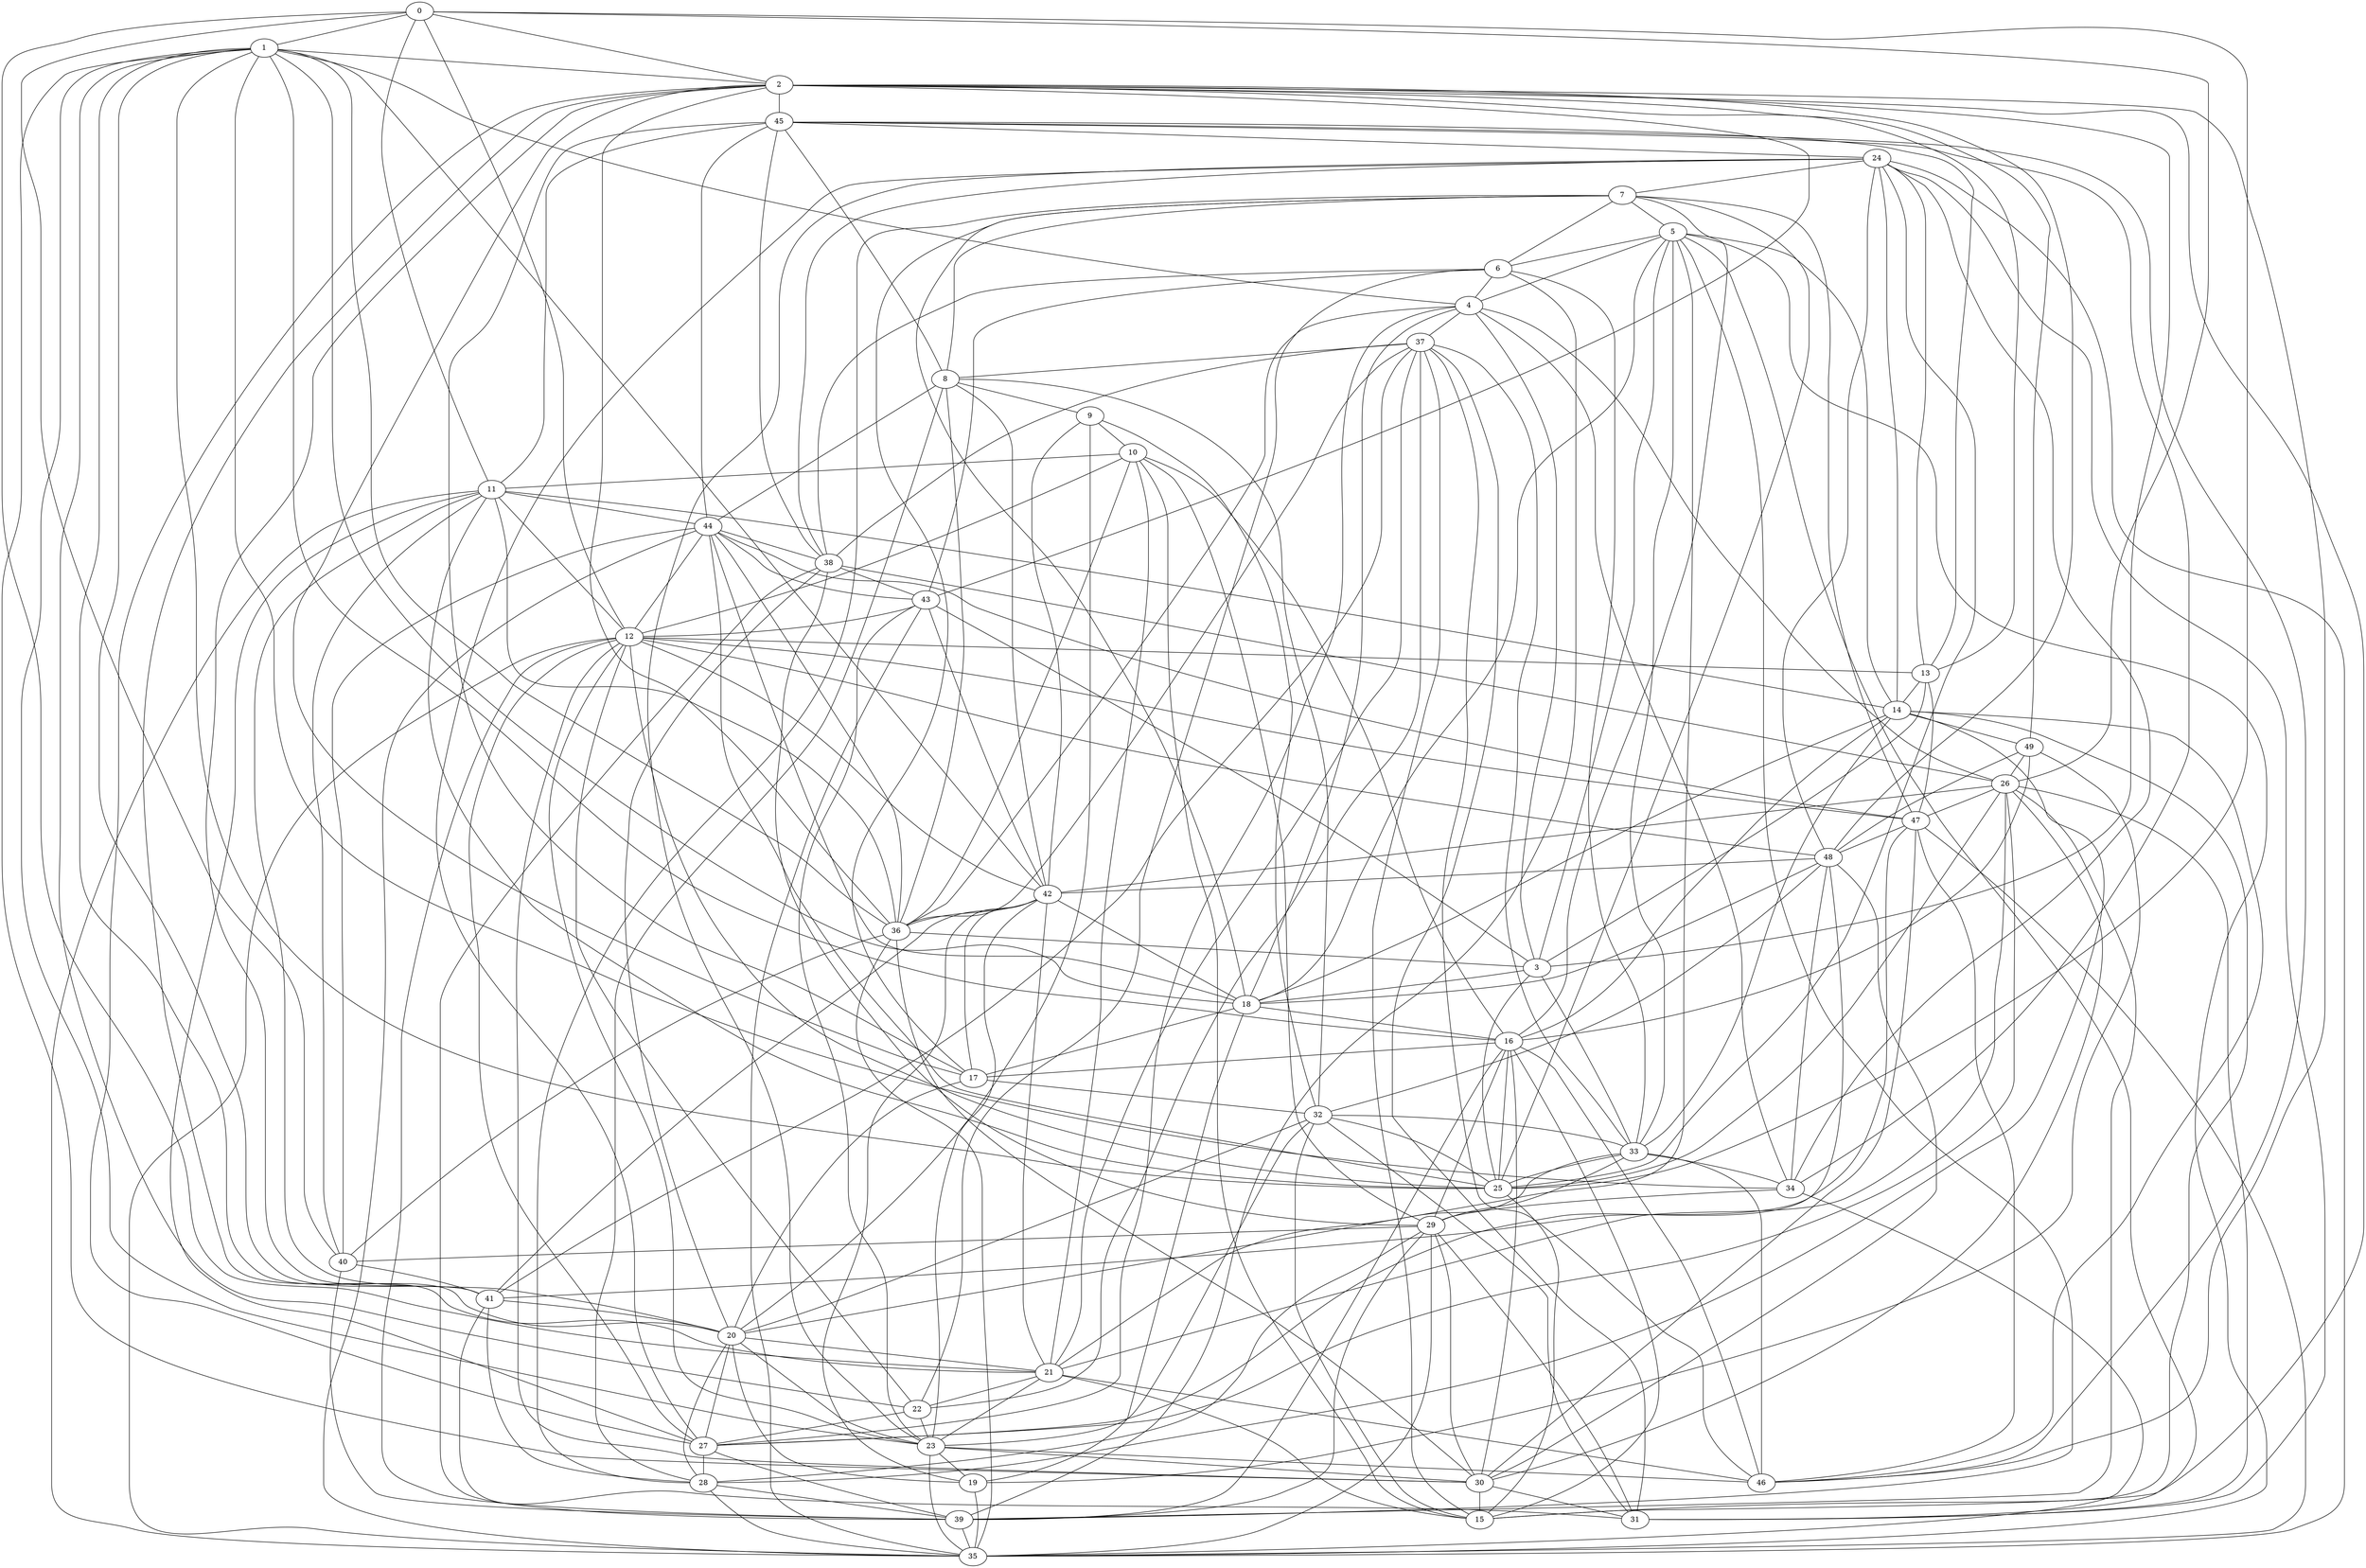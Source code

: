 graph {
0 ;
1 ;
2 ;
3 ;
4 ;
5 ;
6 ;
7 ;
8 ;
9 ;
10 ;
11 ;
12 ;
13 ;
14 ;
15 ;
16 ;
17 ;
18 ;
19 ;
20 ;
21 ;
22 ;
23 ;
24 ;
25 ;
26 ;
27 ;
28 ;
29 ;
30 ;
31 ;
32 ;
33 ;
34 ;
35 ;
36 ;
37 ;
38 ;
39 ;
40 ;
41 ;
42 ;
43 ;
44 ;
45 ;
46 ;
47 ;
48 ;
49 ;
0 -- 1 ;
1 -- 2 ;
2 -- 3 ;
3 -- 4 ;
4 -- 5 ;
5 -- 6 ;
6 -- 7 ;
7 -- 8 ;
8 -- 9 ;
9 -- 10 ;
10 -- 11 ;
11 -- 12 ;
12 -- 13 ;
13 -- 14 ;
14 -- 15 ;
15 -- 16 ;
16 -- 17 ;
17 -- 18 ;
18 -- 19 ;
19 -- 20 ;
20 -- 21 ;
21 -- 22 ;
22 -- 23 ;
23 -- 24 ;
24 -- 25 ;
25 -- 26 ;
26 -- 27 ;
27 -- 28 ;
28 -- 29 ;
29 -- 30 ;
30 -- 31 ;
31 -- 32 ;
32 -- 33 ;
33 -- 34 ;
34 -- 35 ;
35 -- 36 ;
36 -- 37 ;
37 -- 38 ;
38 -- 39 ;
39 -- 40 ;
40 -- 41 ;
41 -- 42 ;
42 -- 43 ;
43 -- 44 ;
44 -- 45 ;
45 -- 46 ;
46 -- 47 ;
47 -- 48 ;
48 -- 49 ;
0 -- 12 ;
0 -- 26 ;
0 -- 40 ;
1 -- 18 ;
1 -- 22 ;
1 -- 30 ;
2 -- 0 ;
2 -- 15 ;
2 -- 21 ;
2 -- 36 ;
2 -- 41 ;
2 -- 45 ;
3 -- 5 ;
3 -- 13 ;
3 -- 18 ;
3 -- 43 ;
4 -- 1 ;
4 -- 18 ;
4 -- 34 ;
4 -- 36 ;
4 -- 37 ;
5 -- 18 ;
6 -- 4 ;
6 -- 22 ;
6 -- 33 ;
6 -- 39 ;
6 -- 43 ;
7 -- 5 ;
7 -- 16 ;
7 -- 18 ;
7 -- 25 ;
7 -- 28 ;
8 -- 42 ;
8 -- 45 ;
9 -- 32 ;
9 -- 42 ;
10 -- 12 ;
10 -- 15 ;
11 -- 0 ;
11 -- 36 ;
11 -- 44 ;
11 -- 45 ;
12 -- 22 ;
12 -- 35 ;
12 -- 39 ;
13 -- 2 ;
13 -- 24 ;
13 -- 45 ;
14 -- 5 ;
14 -- 11 ;
14 -- 16 ;
14 -- 18 ;
14 -- 46 ;
14 -- 49 ;
15 -- 37 ;
16 -- 1 ;
16 -- 10 ;
16 -- 46 ;
16 -- 49 ;
17 -- 2 ;
17 -- 7 ;
17 -- 32 ;
17 -- 45 ;
18 -- 16 ;
18 -- 44 ;
19 -- 35 ;
19 -- 49 ;
20 -- 1 ;
20 -- 5 ;
20 -- 9 ;
20 -- 11 ;
20 -- 17 ;
20 -- 27 ;
20 -- 38 ;
21 -- 0 ;
21 -- 10 ;
21 -- 15 ;
21 -- 23 ;
21 -- 37 ;
21 -- 42 ;
21 -- 46 ;
22 -- 27 ;
22 -- 37 ;
23 -- 1 ;
23 -- 12 ;
23 -- 19 ;
23 -- 20 ;
23 -- 30 ;
23 -- 35 ;
23 -- 43 ;
23 -- 46 ;
24 -- 7 ;
24 -- 14 ;
24 -- 34 ;
24 -- 38 ;
24 -- 48 ;
25 -- 0 ;
25 -- 1 ;
25 -- 3 ;
25 -- 11 ;
25 -- 12 ;
25 -- 15 ;
25 -- 16 ;
26 -- 4 ;
26 -- 21 ;
26 -- 30 ;
26 -- 39 ;
26 -- 47 ;
27 -- 2 ;
27 -- 4 ;
27 -- 11 ;
27 -- 12 ;
27 -- 24 ;
28 -- 8 ;
28 -- 14 ;
28 -- 20 ;
28 -- 35 ;
28 -- 39 ;
28 -- 41 ;
29 -- 10 ;
29 -- 16 ;
29 -- 35 ;
29 -- 39 ;
29 -- 40 ;
30 -- 12 ;
30 -- 15 ;
30 -- 16 ;
30 -- 36 ;
30 -- 48 ;
31 -- 5 ;
31 -- 24 ;
31 -- 26 ;
31 -- 29 ;
32 -- 8 ;
32 -- 15 ;
32 -- 20 ;
32 -- 23 ;
32 -- 25 ;
32 -- 48 ;
33 -- 3 ;
33 -- 5 ;
33 -- 14 ;
33 -- 21 ;
33 -- 25 ;
33 -- 29 ;
33 -- 46 ;
34 -- 1 ;
34 -- 29 ;
34 -- 48 ;
35 -- 5 ;
35 -- 11 ;
35 -- 24 ;
35 -- 43 ;
35 -- 47 ;
36 -- 1 ;
36 -- 3 ;
36 -- 8 ;
36 -- 10 ;
36 -- 44 ;
37 -- 8 ;
37 -- 31 ;
37 -- 33 ;
37 -- 41 ;
37 -- 46 ;
38 -- 6 ;
38 -- 26 ;
38 -- 29 ;
38 -- 43 ;
38 -- 45 ;
39 -- 5 ;
39 -- 16 ;
39 -- 27 ;
39 -- 35 ;
40 -- 11 ;
40 -- 36 ;
40 -- 44 ;
41 -- 1 ;
41 -- 20 ;
41 -- 31 ;
42 -- 1 ;
42 -- 12 ;
42 -- 17 ;
42 -- 18 ;
42 -- 19 ;
42 -- 23 ;
42 -- 26 ;
42 -- 36 ;
43 -- 2 ;
43 -- 12 ;
44 -- 8 ;
44 -- 12 ;
44 -- 25 ;
44 -- 35 ;
44 -- 38 ;
45 -- 24 ;
45 -- 34 ;
46 -- 2 ;
47 -- 7 ;
47 -- 12 ;
47 -- 13 ;
47 -- 30 ;
47 -- 41 ;
47 -- 44 ;
48 -- 2 ;
48 -- 12 ;
48 -- 18 ;
48 -- 27 ;
48 -- 42 ;
49 -- 2 ;
49 -- 26 ;
}
